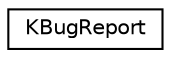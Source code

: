 digraph "Graphical Class Hierarchy"
{
  edge [fontname="Helvetica",fontsize="10",labelfontname="Helvetica",labelfontsize="10"];
  node [fontname="Helvetica",fontsize="10",shape=record];
  rankdir="LR";
  Node0 [label="KBugReport",height=0.2,width=0.4,color="black", fillcolor="white", style="filled",URL="$classKBugReport.html",tooltip="A dialog box for sending bug reports. "];
}
